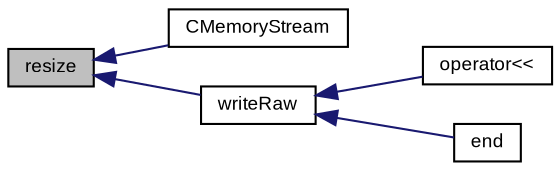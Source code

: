 digraph "resize"
{
  bgcolor="transparent";
  edge [fontname="Arial",fontsize="9",labelfontname="Arial",labelfontsize="9"];
  node [fontname="Arial",fontsize="9",shape=record];
  rankdir="LR";
  Node1 [label="resize",height=0.2,width=0.4,color="black", fillcolor="grey75", style="filled" fontcolor="black"];
  Node1 -> Node2 [dir="back",color="midnightblue",fontsize="9",style="solid",fontname="Arial"];
  Node2 [label="CMemoryStream",height=0.2,width=0.4,color="black",URL="$class_v_s_t_g_u_i_1_1_c_memory_stream.html#a8aa580a0e816b89eb53c4b1fd67a0448"];
  Node1 -> Node3 [dir="back",color="midnightblue",fontsize="9",style="solid",fontname="Arial"];
  Node3 [label="writeRaw",height=0.2,width=0.4,color="black",URL="$class_v_s_t_g_u_i_1_1_c_memory_stream.html#a322107a43e6826686e736c2e32b8b49e"];
  Node3 -> Node4 [dir="back",color="midnightblue",fontsize="9",style="solid",fontname="Arial"];
  Node4 [label="operator\<\<",height=0.2,width=0.4,color="black",URL="$class_v_s_t_g_u_i_1_1_c_memory_stream.html#a6286b55dd743d3d454e185842d20e103"];
  Node3 -> Node5 [dir="back",color="midnightblue",fontsize="9",style="solid",fontname="Arial"];
  Node5 [label="end",height=0.2,width=0.4,color="black",URL="$class_v_s_t_g_u_i_1_1_c_memory_stream.html#af545ab12986d2fe462f1013c3bafb5f3"];
}
